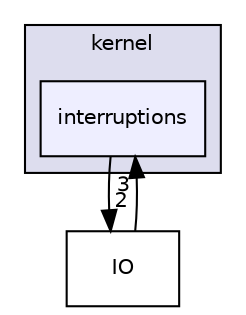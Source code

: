 digraph "kernel/interruptions" {
  compound=true
  node [ fontsize="10", fontname="Helvetica"];
  edge [ labelfontsize="10", labelfontname="Helvetica"];
  subgraph clusterdir_dc43877d82dd332f9fb2071fcca799d6 {
    graph [ bgcolor="#ddddee", pencolor="black", label="kernel" fontname="Helvetica", fontsize="10", URL="dir_dc43877d82dd332f9fb2071fcca799d6.html"]
  dir_5813c2648decd8e993faec09fdc4bf8a [shape=box, label="interruptions", style="filled", fillcolor="#eeeeff", pencolor="black", URL="dir_5813c2648decd8e993faec09fdc4bf8a.html"];
  }
  dir_437c8b8cd7f1d4eda4759adcec27e61a [shape=box label="IO" URL="dir_437c8b8cd7f1d4eda4759adcec27e61a.html"];
  dir_5813c2648decd8e993faec09fdc4bf8a->dir_437c8b8cd7f1d4eda4759adcec27e61a [headlabel="2", labeldistance=1.5 headhref="dir_000001_000002.html"];
  dir_437c8b8cd7f1d4eda4759adcec27e61a->dir_5813c2648decd8e993faec09fdc4bf8a [headlabel="3", labeldistance=1.5 headhref="dir_000002_000001.html"];
}
